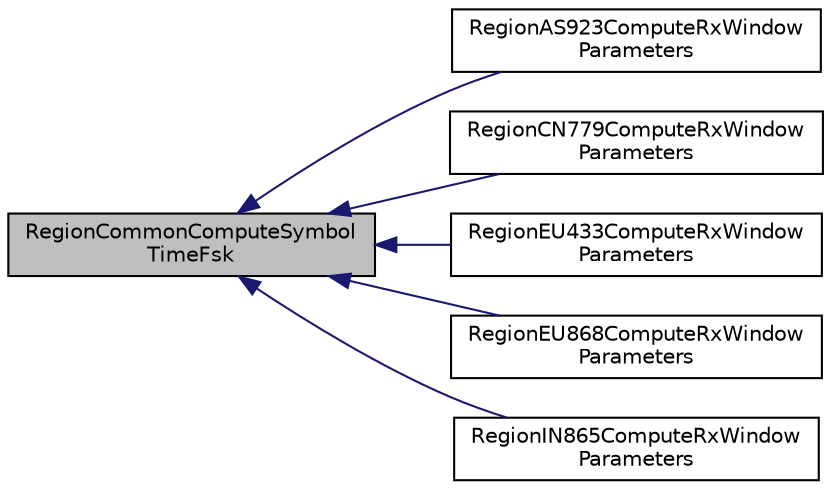 digraph "RegionCommonComputeSymbolTimeFsk"
{
  edge [fontname="Helvetica",fontsize="10",labelfontname="Helvetica",labelfontsize="10"];
  node [fontname="Helvetica",fontsize="10",shape=record];
  rankdir="LR";
  Node92 [label="RegionCommonComputeSymbol\lTimeFsk",height=0.2,width=0.4,color="black", fillcolor="grey75", style="filled", fontcolor="black"];
  Node92 -> Node93 [dir="back",color="midnightblue",fontsize="10",style="solid",fontname="Helvetica"];
  Node93 [label="RegionAS923ComputeRxWindow\lParameters",height=0.2,width=0.4,color="black", fillcolor="white", style="filled",URL="$group___r_e_g_i_o_n_a_s923.html#ga33875aeda67698b7be396f9ef9b1d081"];
  Node92 -> Node94 [dir="back",color="midnightblue",fontsize="10",style="solid",fontname="Helvetica"];
  Node94 [label="RegionCN779ComputeRxWindow\lParameters",height=0.2,width=0.4,color="black", fillcolor="white", style="filled",URL="$group___r_e_g_i_o_n_c_n779.html#ga4f354a88e5bfee44eccaad7d2e18c87e"];
  Node92 -> Node95 [dir="back",color="midnightblue",fontsize="10",style="solid",fontname="Helvetica"];
  Node95 [label="RegionEU433ComputeRxWindow\lParameters",height=0.2,width=0.4,color="black", fillcolor="white", style="filled",URL="$group___r_e_g_i_o_n_e_u433.html#ga5e88bc1903bb61a90df88fe8c1805705"];
  Node92 -> Node96 [dir="back",color="midnightblue",fontsize="10",style="solid",fontname="Helvetica"];
  Node96 [label="RegionEU868ComputeRxWindow\lParameters",height=0.2,width=0.4,color="black", fillcolor="white", style="filled",URL="$group___r_e_g_i_o_n_e_u868.html#ga7650d2866d0b5df186afd4c0dd1f52bb"];
  Node92 -> Node97 [dir="back",color="midnightblue",fontsize="10",style="solid",fontname="Helvetica"];
  Node97 [label="RegionIN865ComputeRxWindow\lParameters",height=0.2,width=0.4,color="black", fillcolor="white", style="filled",URL="$group___r_e_g_i_o_n_i_n865.html#ga66be427601e7105b522c36160c8513a7"];
}
